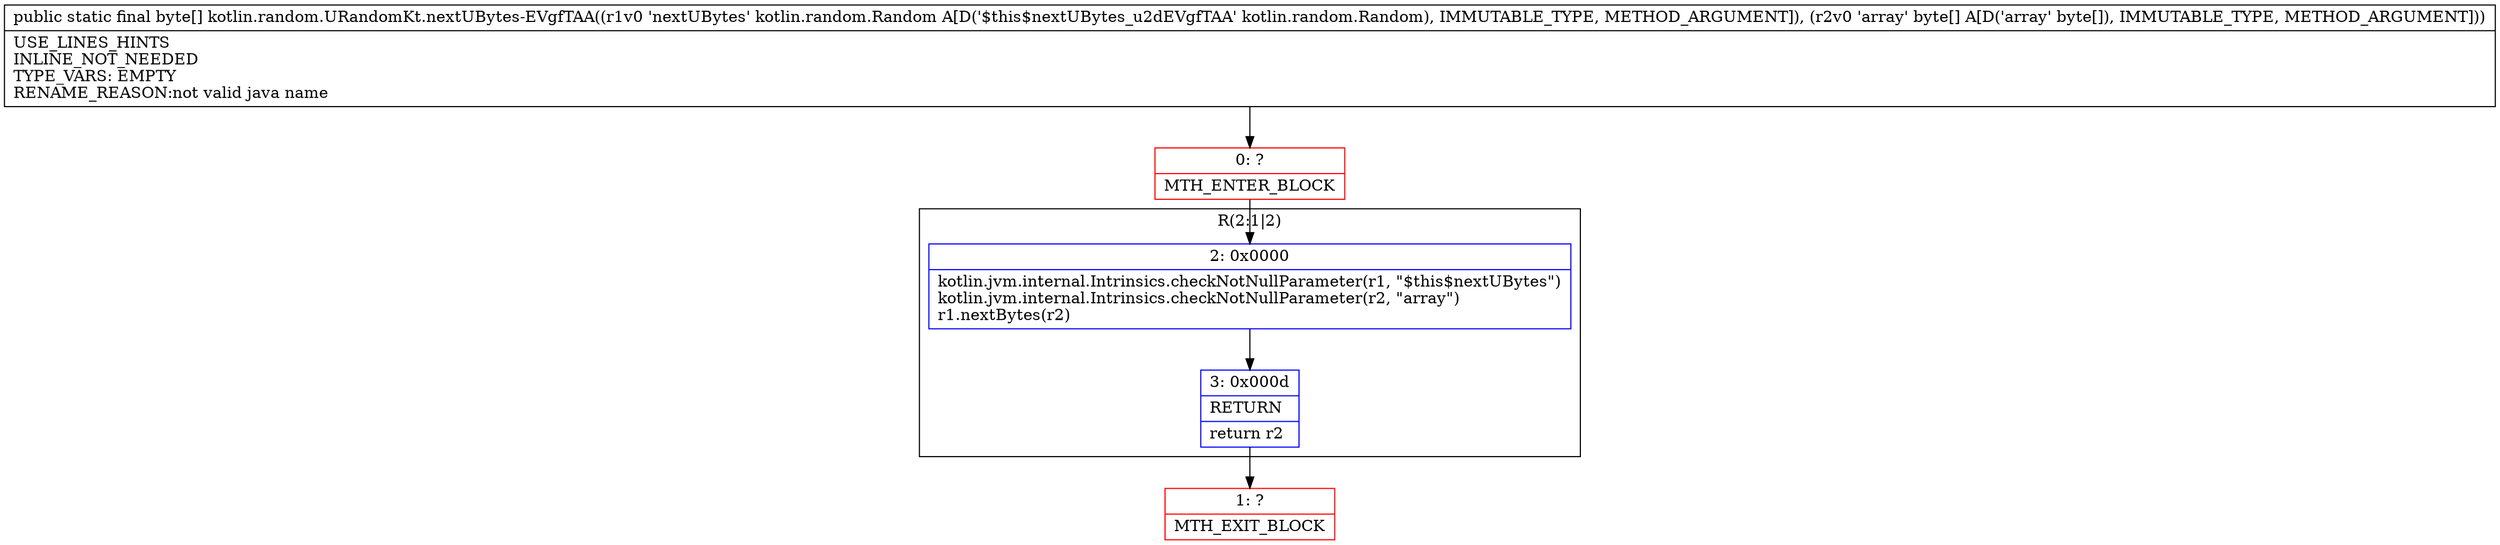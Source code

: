 digraph "CFG forkotlin.random.URandomKt.nextUBytes\-EVgfTAA(Lkotlin\/random\/Random;[B)[B" {
subgraph cluster_Region_390374769 {
label = "R(2:1|2)";
node [shape=record,color=blue];
Node_2 [shape=record,label="{2\:\ 0x0000|kotlin.jvm.internal.Intrinsics.checkNotNullParameter(r1, \"$this$nextUBytes\")\lkotlin.jvm.internal.Intrinsics.checkNotNullParameter(r2, \"array\")\lr1.nextBytes(r2)\l}"];
Node_3 [shape=record,label="{3\:\ 0x000d|RETURN\l|return r2\l}"];
}
Node_0 [shape=record,color=red,label="{0\:\ ?|MTH_ENTER_BLOCK\l}"];
Node_1 [shape=record,color=red,label="{1\:\ ?|MTH_EXIT_BLOCK\l}"];
MethodNode[shape=record,label="{public static final byte[] kotlin.random.URandomKt.nextUBytes\-EVgfTAA((r1v0 'nextUBytes' kotlin.random.Random A[D('$this$nextUBytes_u2dEVgfTAA' kotlin.random.Random), IMMUTABLE_TYPE, METHOD_ARGUMENT]), (r2v0 'array' byte[] A[D('array' byte[]), IMMUTABLE_TYPE, METHOD_ARGUMENT]))  | USE_LINES_HINTS\lINLINE_NOT_NEEDED\lTYPE_VARS: EMPTY\lRENAME_REASON:not valid java name\l}"];
MethodNode -> Node_0;Node_2 -> Node_3;
Node_3 -> Node_1;
Node_0 -> Node_2;
}

